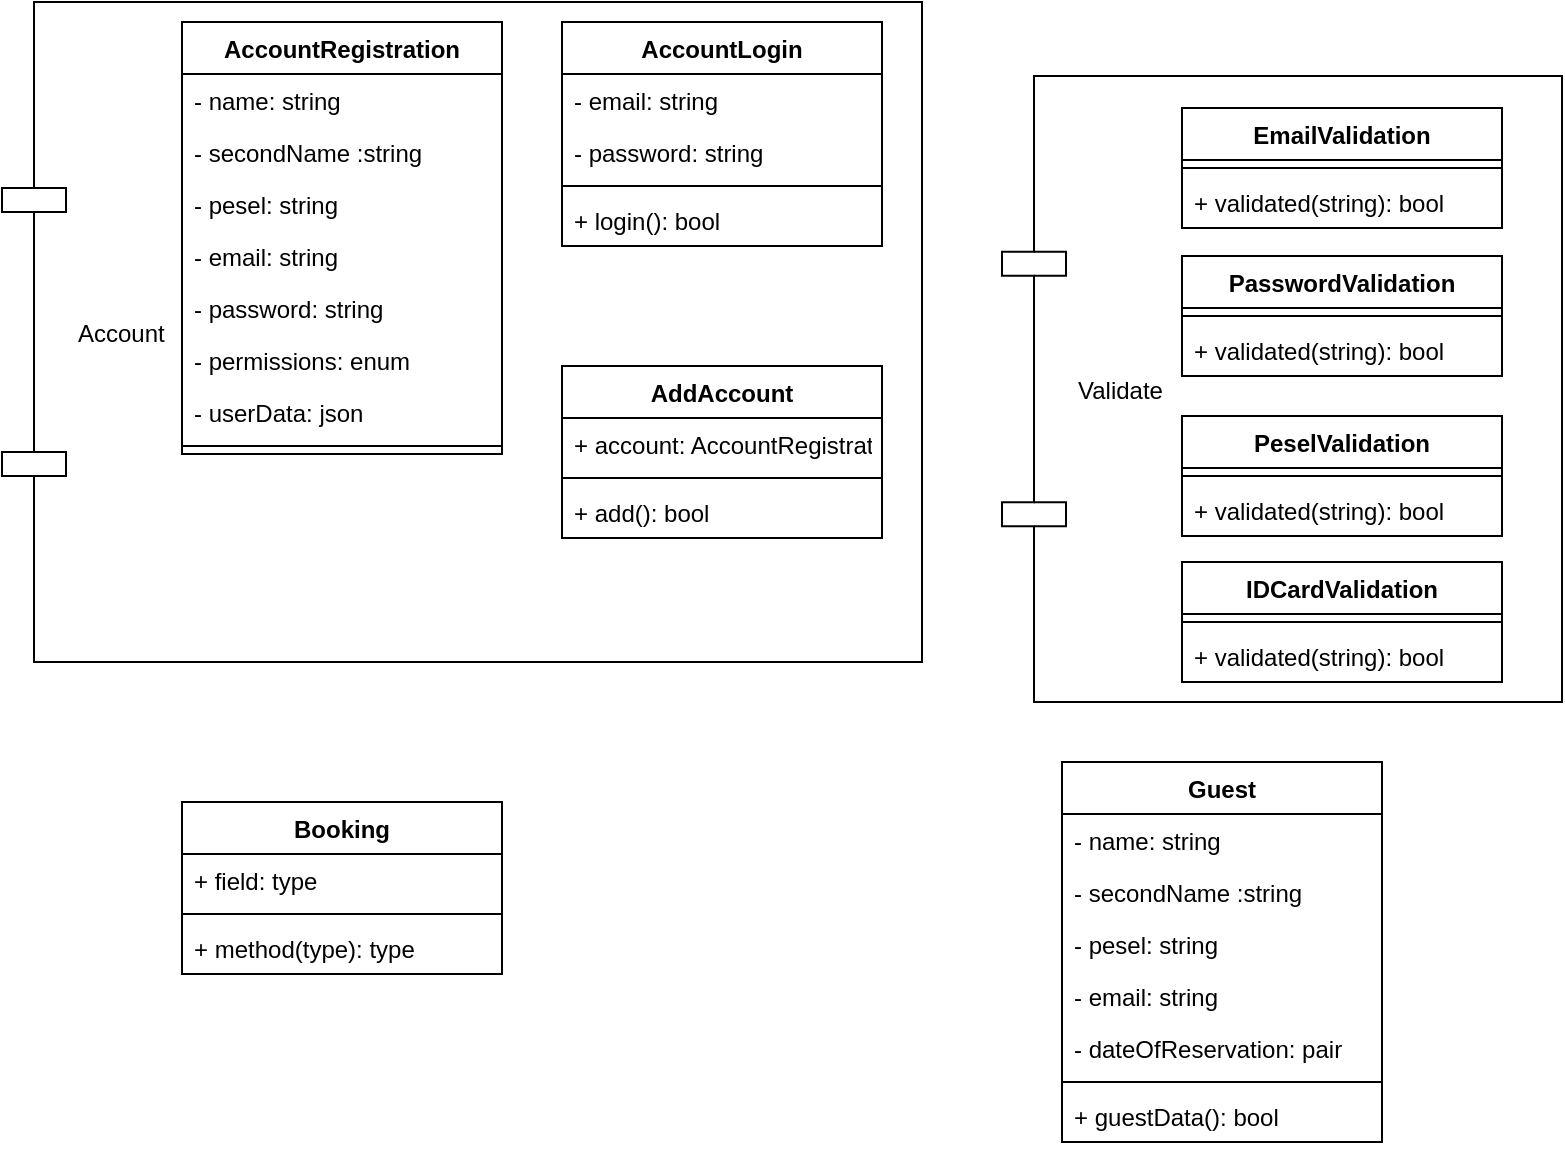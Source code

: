 <mxfile version="12.4.8" type="device"><diagram id="arUU3zhDHJs4F-83LkY9" name="Page-1"><mxGraphModel dx="1486" dy="748" grid="1" gridSize="10" guides="1" tooltips="1" connect="1" arrows="1" fold="1" page="1" pageScale="1" pageWidth="827" pageHeight="1169" math="0" shadow="0"><root><mxCell id="0"/><mxCell id="1" parent="0"/><mxCell id="mt8ihTpE397CK67F6c5R-46" value="Account" style="shape=component;align=left;spacingLeft=36;" parent="1" vertex="1"><mxGeometry x="20" y="30" width="460" height="330" as="geometry"/></mxCell><mxCell id="mt8ihTpE397CK67F6c5R-45" value="Validate" style="shape=component;align=left;spacingLeft=36;" parent="1" vertex="1"><mxGeometry x="520" y="67" width="280" height="313" as="geometry"/></mxCell><mxCell id="mt8ihTpE397CK67F6c5R-1" value="AccountRegistration" style="swimlane;fontStyle=1;align=center;verticalAlign=top;childLayout=stackLayout;horizontal=1;startSize=26;horizontalStack=0;resizeParent=1;resizeParentMax=0;resizeLast=0;collapsible=1;marginBottom=0;" parent="1" vertex="1"><mxGeometry x="110" y="40" width="160" height="216" as="geometry"/></mxCell><mxCell id="mt8ihTpE397CK67F6c5R-6" value="- name: string" style="text;strokeColor=none;fillColor=none;align=left;verticalAlign=top;spacingLeft=4;spacingRight=4;overflow=hidden;rotatable=0;points=[[0,0.5],[1,0.5]];portConstraint=eastwest;" parent="mt8ihTpE397CK67F6c5R-1" vertex="1"><mxGeometry y="26" width="160" height="26" as="geometry"/></mxCell><mxCell id="mt8ihTpE397CK67F6c5R-7" value="- secondName :string" style="text;strokeColor=none;fillColor=none;align=left;verticalAlign=top;spacingLeft=4;spacingRight=4;overflow=hidden;rotatable=0;points=[[0,0.5],[1,0.5]];portConstraint=eastwest;" parent="mt8ihTpE397CK67F6c5R-1" vertex="1"><mxGeometry y="52" width="160" height="26" as="geometry"/></mxCell><mxCell id="mt8ihTpE397CK67F6c5R-8" value="- pesel: string" style="text;strokeColor=none;fillColor=none;align=left;verticalAlign=top;spacingLeft=4;spacingRight=4;overflow=hidden;rotatable=0;points=[[0,0.5],[1,0.5]];portConstraint=eastwest;" parent="mt8ihTpE397CK67F6c5R-1" vertex="1"><mxGeometry y="78" width="160" height="26" as="geometry"/></mxCell><mxCell id="mt8ihTpE397CK67F6c5R-18" value="- email: string" style="text;strokeColor=none;fillColor=none;align=left;verticalAlign=top;spacingLeft=4;spacingRight=4;overflow=hidden;rotatable=0;points=[[0,0.5],[1,0.5]];portConstraint=eastwest;" parent="mt8ihTpE397CK67F6c5R-1" vertex="1"><mxGeometry y="104" width="160" height="26" as="geometry"/></mxCell><mxCell id="mt8ihTpE397CK67F6c5R-9" value="- password: string" style="text;strokeColor=none;fillColor=none;align=left;verticalAlign=top;spacingLeft=4;spacingRight=4;overflow=hidden;rotatable=0;points=[[0,0.5],[1,0.5]];portConstraint=eastwest;" parent="mt8ihTpE397CK67F6c5R-1" vertex="1"><mxGeometry y="130" width="160" height="26" as="geometry"/></mxCell><mxCell id="mt8ihTpE397CK67F6c5R-2" value="- permissions: enum" style="text;strokeColor=none;fillColor=none;align=left;verticalAlign=top;spacingLeft=4;spacingRight=4;overflow=hidden;rotatable=0;points=[[0,0.5],[1,0.5]];portConstraint=eastwest;" parent="mt8ihTpE397CK67F6c5R-1" vertex="1"><mxGeometry y="156" width="160" height="26" as="geometry"/></mxCell><mxCell id="VxnZoJlNlMmGXTocBJUh-18" value="- userData: json" style="text;strokeColor=none;fillColor=none;align=left;verticalAlign=top;spacingLeft=4;spacingRight=4;overflow=hidden;rotatable=0;points=[[0,0.5],[1,0.5]];portConstraint=eastwest;" vertex="1" parent="mt8ihTpE397CK67F6c5R-1"><mxGeometry y="182" width="160" height="26" as="geometry"/></mxCell><mxCell id="mt8ihTpE397CK67F6c5R-3" value="" style="line;strokeWidth=1;fillColor=none;align=left;verticalAlign=middle;spacingTop=-1;spacingLeft=3;spacingRight=3;rotatable=0;labelPosition=right;points=[];portConstraint=eastwest;" parent="mt8ihTpE397CK67F6c5R-1" vertex="1"><mxGeometry y="208" width="160" height="8" as="geometry"/></mxCell><mxCell id="mt8ihTpE397CK67F6c5R-10" value="AccountLogin" style="swimlane;fontStyle=1;align=center;verticalAlign=top;childLayout=stackLayout;horizontal=1;startSize=26;horizontalStack=0;resizeParent=1;resizeParentMax=0;resizeLast=0;collapsible=1;marginBottom=0;" parent="1" vertex="1"><mxGeometry x="300" y="40" width="160" height="112" as="geometry"/></mxCell><mxCell id="mt8ihTpE397CK67F6c5R-19" value="- email: string" style="text;strokeColor=none;fillColor=none;align=left;verticalAlign=top;spacingLeft=4;spacingRight=4;overflow=hidden;rotatable=0;points=[[0,0.5],[1,0.5]];portConstraint=eastwest;" parent="mt8ihTpE397CK67F6c5R-10" vertex="1"><mxGeometry y="26" width="160" height="26" as="geometry"/></mxCell><mxCell id="mt8ihTpE397CK67F6c5R-14" value="- password: string" style="text;strokeColor=none;fillColor=none;align=left;verticalAlign=top;spacingLeft=4;spacingRight=4;overflow=hidden;rotatable=0;points=[[0,0.5],[1,0.5]];portConstraint=eastwest;" parent="mt8ihTpE397CK67F6c5R-10" vertex="1"><mxGeometry y="52" width="160" height="26" as="geometry"/></mxCell><mxCell id="mt8ihTpE397CK67F6c5R-16" value="" style="line;strokeWidth=1;fillColor=none;align=left;verticalAlign=middle;spacingTop=-1;spacingLeft=3;spacingRight=3;rotatable=0;labelPosition=right;points=[];portConstraint=eastwest;" parent="mt8ihTpE397CK67F6c5R-10" vertex="1"><mxGeometry y="78" width="160" height="8" as="geometry"/></mxCell><mxCell id="mt8ihTpE397CK67F6c5R-17" value="+ login(): bool" style="text;strokeColor=none;fillColor=none;align=left;verticalAlign=top;spacingLeft=4;spacingRight=4;overflow=hidden;rotatable=0;points=[[0,0.5],[1,0.5]];portConstraint=eastwest;" parent="mt8ihTpE397CK67F6c5R-10" vertex="1"><mxGeometry y="86" width="160" height="26" as="geometry"/></mxCell><mxCell id="mt8ihTpE397CK67F6c5R-20" value="EmailValidation" style="swimlane;fontStyle=1;align=center;verticalAlign=top;childLayout=stackLayout;horizontal=1;startSize=26;horizontalStack=0;resizeParent=1;resizeParentMax=0;resizeLast=0;collapsible=1;marginBottom=0;" parent="1" vertex="1"><mxGeometry x="610" y="83" width="160" height="60" as="geometry"/></mxCell><mxCell id="mt8ihTpE397CK67F6c5R-23" value="" style="line;strokeWidth=1;fillColor=none;align=left;verticalAlign=middle;spacingTop=-1;spacingLeft=3;spacingRight=3;rotatable=0;labelPosition=right;points=[];portConstraint=eastwest;" parent="mt8ihTpE397CK67F6c5R-20" vertex="1"><mxGeometry y="26" width="160" height="8" as="geometry"/></mxCell><mxCell id="mt8ihTpE397CK67F6c5R-24" value="+ validated(string): bool" style="text;strokeColor=none;fillColor=none;align=left;verticalAlign=top;spacingLeft=4;spacingRight=4;overflow=hidden;rotatable=0;points=[[0,0.5],[1,0.5]];portConstraint=eastwest;" parent="mt8ihTpE397CK67F6c5R-20" vertex="1"><mxGeometry y="34" width="160" height="26" as="geometry"/></mxCell><mxCell id="mt8ihTpE397CK67F6c5R-25" value="PasswordValidation" style="swimlane;fontStyle=1;align=center;verticalAlign=top;childLayout=stackLayout;horizontal=1;startSize=26;horizontalStack=0;resizeParent=1;resizeParentMax=0;resizeLast=0;collapsible=1;marginBottom=0;" parent="1" vertex="1"><mxGeometry x="610" y="157" width="160" height="60" as="geometry"/></mxCell><mxCell id="mt8ihTpE397CK67F6c5R-26" value="" style="line;strokeWidth=1;fillColor=none;align=left;verticalAlign=middle;spacingTop=-1;spacingLeft=3;spacingRight=3;rotatable=0;labelPosition=right;points=[];portConstraint=eastwest;" parent="mt8ihTpE397CK67F6c5R-25" vertex="1"><mxGeometry y="26" width="160" height="8" as="geometry"/></mxCell><mxCell id="mt8ihTpE397CK67F6c5R-27" value="+ validated(string): bool" style="text;strokeColor=none;fillColor=none;align=left;verticalAlign=top;spacingLeft=4;spacingRight=4;overflow=hidden;rotatable=0;points=[[0,0.5],[1,0.5]];portConstraint=eastwest;" parent="mt8ihTpE397CK67F6c5R-25" vertex="1"><mxGeometry y="34" width="160" height="26" as="geometry"/></mxCell><mxCell id="mt8ihTpE397CK67F6c5R-29" value="AddAccount" style="swimlane;fontStyle=1;align=center;verticalAlign=top;childLayout=stackLayout;horizontal=1;startSize=26;horizontalStack=0;resizeParent=1;resizeParentMax=0;resizeLast=0;collapsible=1;marginBottom=0;" parent="1" vertex="1"><mxGeometry x="300" y="212" width="160" height="86" as="geometry"/></mxCell><mxCell id="mt8ihTpE397CK67F6c5R-30" value="+ account: AccountRegistration" style="text;strokeColor=none;fillColor=none;align=left;verticalAlign=top;spacingLeft=4;spacingRight=4;overflow=hidden;rotatable=0;points=[[0,0.5],[1,0.5]];portConstraint=eastwest;" parent="mt8ihTpE397CK67F6c5R-29" vertex="1"><mxGeometry y="26" width="160" height="26" as="geometry"/></mxCell><mxCell id="mt8ihTpE397CK67F6c5R-32" value="" style="line;strokeWidth=1;fillColor=none;align=left;verticalAlign=middle;spacingTop=-1;spacingLeft=3;spacingRight=3;rotatable=0;labelPosition=right;points=[];portConstraint=eastwest;" parent="mt8ihTpE397CK67F6c5R-29" vertex="1"><mxGeometry y="52" width="160" height="8" as="geometry"/></mxCell><mxCell id="mt8ihTpE397CK67F6c5R-34" value="+ add(): bool" style="text;strokeColor=none;fillColor=none;align=left;verticalAlign=top;spacingLeft=4;spacingRight=4;overflow=hidden;rotatable=0;points=[[0,0.5],[1,0.5]];portConstraint=eastwest;" parent="mt8ihTpE397CK67F6c5R-29" vertex="1"><mxGeometry y="60" width="160" height="26" as="geometry"/></mxCell><mxCell id="mt8ihTpE397CK67F6c5R-35" value="PeselValidation" style="swimlane;fontStyle=1;align=center;verticalAlign=top;childLayout=stackLayout;horizontal=1;startSize=26;horizontalStack=0;resizeParent=1;resizeParentMax=0;resizeLast=0;collapsible=1;marginBottom=0;" parent="1" vertex="1"><mxGeometry x="610" y="237" width="160" height="60" as="geometry"/></mxCell><mxCell id="mt8ihTpE397CK67F6c5R-36" value="" style="line;strokeWidth=1;fillColor=none;align=left;verticalAlign=middle;spacingTop=-1;spacingLeft=3;spacingRight=3;rotatable=0;labelPosition=right;points=[];portConstraint=eastwest;" parent="mt8ihTpE397CK67F6c5R-35" vertex="1"><mxGeometry y="26" width="160" height="8" as="geometry"/></mxCell><mxCell id="mt8ihTpE397CK67F6c5R-37" value="+ validated(string): bool" style="text;strokeColor=none;fillColor=none;align=left;verticalAlign=top;spacingLeft=4;spacingRight=4;overflow=hidden;rotatable=0;points=[[0,0.5],[1,0.5]];portConstraint=eastwest;" parent="mt8ihTpE397CK67F6c5R-35" vertex="1"><mxGeometry y="34" width="160" height="26" as="geometry"/></mxCell><mxCell id="mt8ihTpE397CK67F6c5R-47" value="Booking" style="swimlane;fontStyle=1;align=center;verticalAlign=top;childLayout=stackLayout;horizontal=1;startSize=26;horizontalStack=0;resizeParent=1;resizeParentMax=0;resizeLast=0;collapsible=1;marginBottom=0;" parent="1" vertex="1"><mxGeometry x="110" y="430" width="160" height="86" as="geometry"/></mxCell><mxCell id="mt8ihTpE397CK67F6c5R-48" value="+ field: type" style="text;strokeColor=none;fillColor=none;align=left;verticalAlign=top;spacingLeft=4;spacingRight=4;overflow=hidden;rotatable=0;points=[[0,0.5],[1,0.5]];portConstraint=eastwest;" parent="mt8ihTpE397CK67F6c5R-47" vertex="1"><mxGeometry y="26" width="160" height="26" as="geometry"/></mxCell><mxCell id="mt8ihTpE397CK67F6c5R-49" value="" style="line;strokeWidth=1;fillColor=none;align=left;verticalAlign=middle;spacingTop=-1;spacingLeft=3;spacingRight=3;rotatable=0;labelPosition=right;points=[];portConstraint=eastwest;" parent="mt8ihTpE397CK67F6c5R-47" vertex="1"><mxGeometry y="52" width="160" height="8" as="geometry"/></mxCell><mxCell id="mt8ihTpE397CK67F6c5R-50" value="+ method(type): type" style="text;strokeColor=none;fillColor=none;align=left;verticalAlign=top;spacingLeft=4;spacingRight=4;overflow=hidden;rotatable=0;points=[[0,0.5],[1,0.5]];portConstraint=eastwest;" parent="mt8ihTpE397CK67F6c5R-47" vertex="1"><mxGeometry y="60" width="160" height="26" as="geometry"/></mxCell><mxCell id="VxnZoJlNlMmGXTocBJUh-6" value="Guest" style="swimlane;fontStyle=1;align=center;verticalAlign=top;childLayout=stackLayout;horizontal=1;startSize=26;horizontalStack=0;resizeParent=1;resizeParentMax=0;resizeLast=0;collapsible=1;marginBottom=0;" vertex="1" parent="1"><mxGeometry x="550" y="410" width="160" height="190" as="geometry"/></mxCell><mxCell id="VxnZoJlNlMmGXTocBJUh-7" value="- name: string" style="text;strokeColor=none;fillColor=none;align=left;verticalAlign=top;spacingLeft=4;spacingRight=4;overflow=hidden;rotatable=0;points=[[0,0.5],[1,0.5]];portConstraint=eastwest;" vertex="1" parent="VxnZoJlNlMmGXTocBJUh-6"><mxGeometry y="26" width="160" height="26" as="geometry"/></mxCell><mxCell id="VxnZoJlNlMmGXTocBJUh-8" value="- secondName :string" style="text;strokeColor=none;fillColor=none;align=left;verticalAlign=top;spacingLeft=4;spacingRight=4;overflow=hidden;rotatable=0;points=[[0,0.5],[1,0.5]];portConstraint=eastwest;" vertex="1" parent="VxnZoJlNlMmGXTocBJUh-6"><mxGeometry y="52" width="160" height="26" as="geometry"/></mxCell><mxCell id="VxnZoJlNlMmGXTocBJUh-9" value="- pesel: string" style="text;strokeColor=none;fillColor=none;align=left;verticalAlign=top;spacingLeft=4;spacingRight=4;overflow=hidden;rotatable=0;points=[[0,0.5],[1,0.5]];portConstraint=eastwest;" vertex="1" parent="VxnZoJlNlMmGXTocBJUh-6"><mxGeometry y="78" width="160" height="26" as="geometry"/></mxCell><mxCell id="VxnZoJlNlMmGXTocBJUh-10" value="- email: string" style="text;strokeColor=none;fillColor=none;align=left;verticalAlign=top;spacingLeft=4;spacingRight=4;overflow=hidden;rotatable=0;points=[[0,0.5],[1,0.5]];portConstraint=eastwest;" vertex="1" parent="VxnZoJlNlMmGXTocBJUh-6"><mxGeometry y="104" width="160" height="26" as="geometry"/></mxCell><mxCell id="VxnZoJlNlMmGXTocBJUh-12" value="- dateOfReservation: pair" style="text;strokeColor=none;fillColor=none;align=left;verticalAlign=top;spacingLeft=4;spacingRight=4;overflow=hidden;rotatable=0;points=[[0,0.5],[1,0.5]];portConstraint=eastwest;" vertex="1" parent="VxnZoJlNlMmGXTocBJUh-6"><mxGeometry y="130" width="160" height="26" as="geometry"/></mxCell><mxCell id="VxnZoJlNlMmGXTocBJUh-13" value="" style="line;strokeWidth=1;fillColor=none;align=left;verticalAlign=middle;spacingTop=-1;spacingLeft=3;spacingRight=3;rotatable=0;labelPosition=right;points=[];portConstraint=eastwest;" vertex="1" parent="VxnZoJlNlMmGXTocBJUh-6"><mxGeometry y="156" width="160" height="8" as="geometry"/></mxCell><mxCell id="VxnZoJlNlMmGXTocBJUh-16" value="+ guestData(): bool" style="text;strokeColor=none;fillColor=none;align=left;verticalAlign=top;spacingLeft=4;spacingRight=4;overflow=hidden;rotatable=0;points=[[0,0.5],[1,0.5]];portConstraint=eastwest;" vertex="1" parent="VxnZoJlNlMmGXTocBJUh-6"><mxGeometry y="164" width="160" height="26" as="geometry"/></mxCell><mxCell id="VxnZoJlNlMmGXTocBJUh-20" value="IDCardValidation" style="swimlane;fontStyle=1;align=center;verticalAlign=top;childLayout=stackLayout;horizontal=1;startSize=26;horizontalStack=0;resizeParent=1;resizeParentMax=0;resizeLast=0;collapsible=1;marginBottom=0;" vertex="1" parent="1"><mxGeometry x="610" y="310" width="160" height="60" as="geometry"/></mxCell><mxCell id="VxnZoJlNlMmGXTocBJUh-21" value="" style="line;strokeWidth=1;fillColor=none;align=left;verticalAlign=middle;spacingTop=-1;spacingLeft=3;spacingRight=3;rotatable=0;labelPosition=right;points=[];portConstraint=eastwest;" vertex="1" parent="VxnZoJlNlMmGXTocBJUh-20"><mxGeometry y="26" width="160" height="8" as="geometry"/></mxCell><mxCell id="VxnZoJlNlMmGXTocBJUh-22" value="+ validated(string): bool" style="text;strokeColor=none;fillColor=none;align=left;verticalAlign=top;spacingLeft=4;spacingRight=4;overflow=hidden;rotatable=0;points=[[0,0.5],[1,0.5]];portConstraint=eastwest;" vertex="1" parent="VxnZoJlNlMmGXTocBJUh-20"><mxGeometry y="34" width="160" height="26" as="geometry"/></mxCell></root></mxGraphModel></diagram></mxfile>